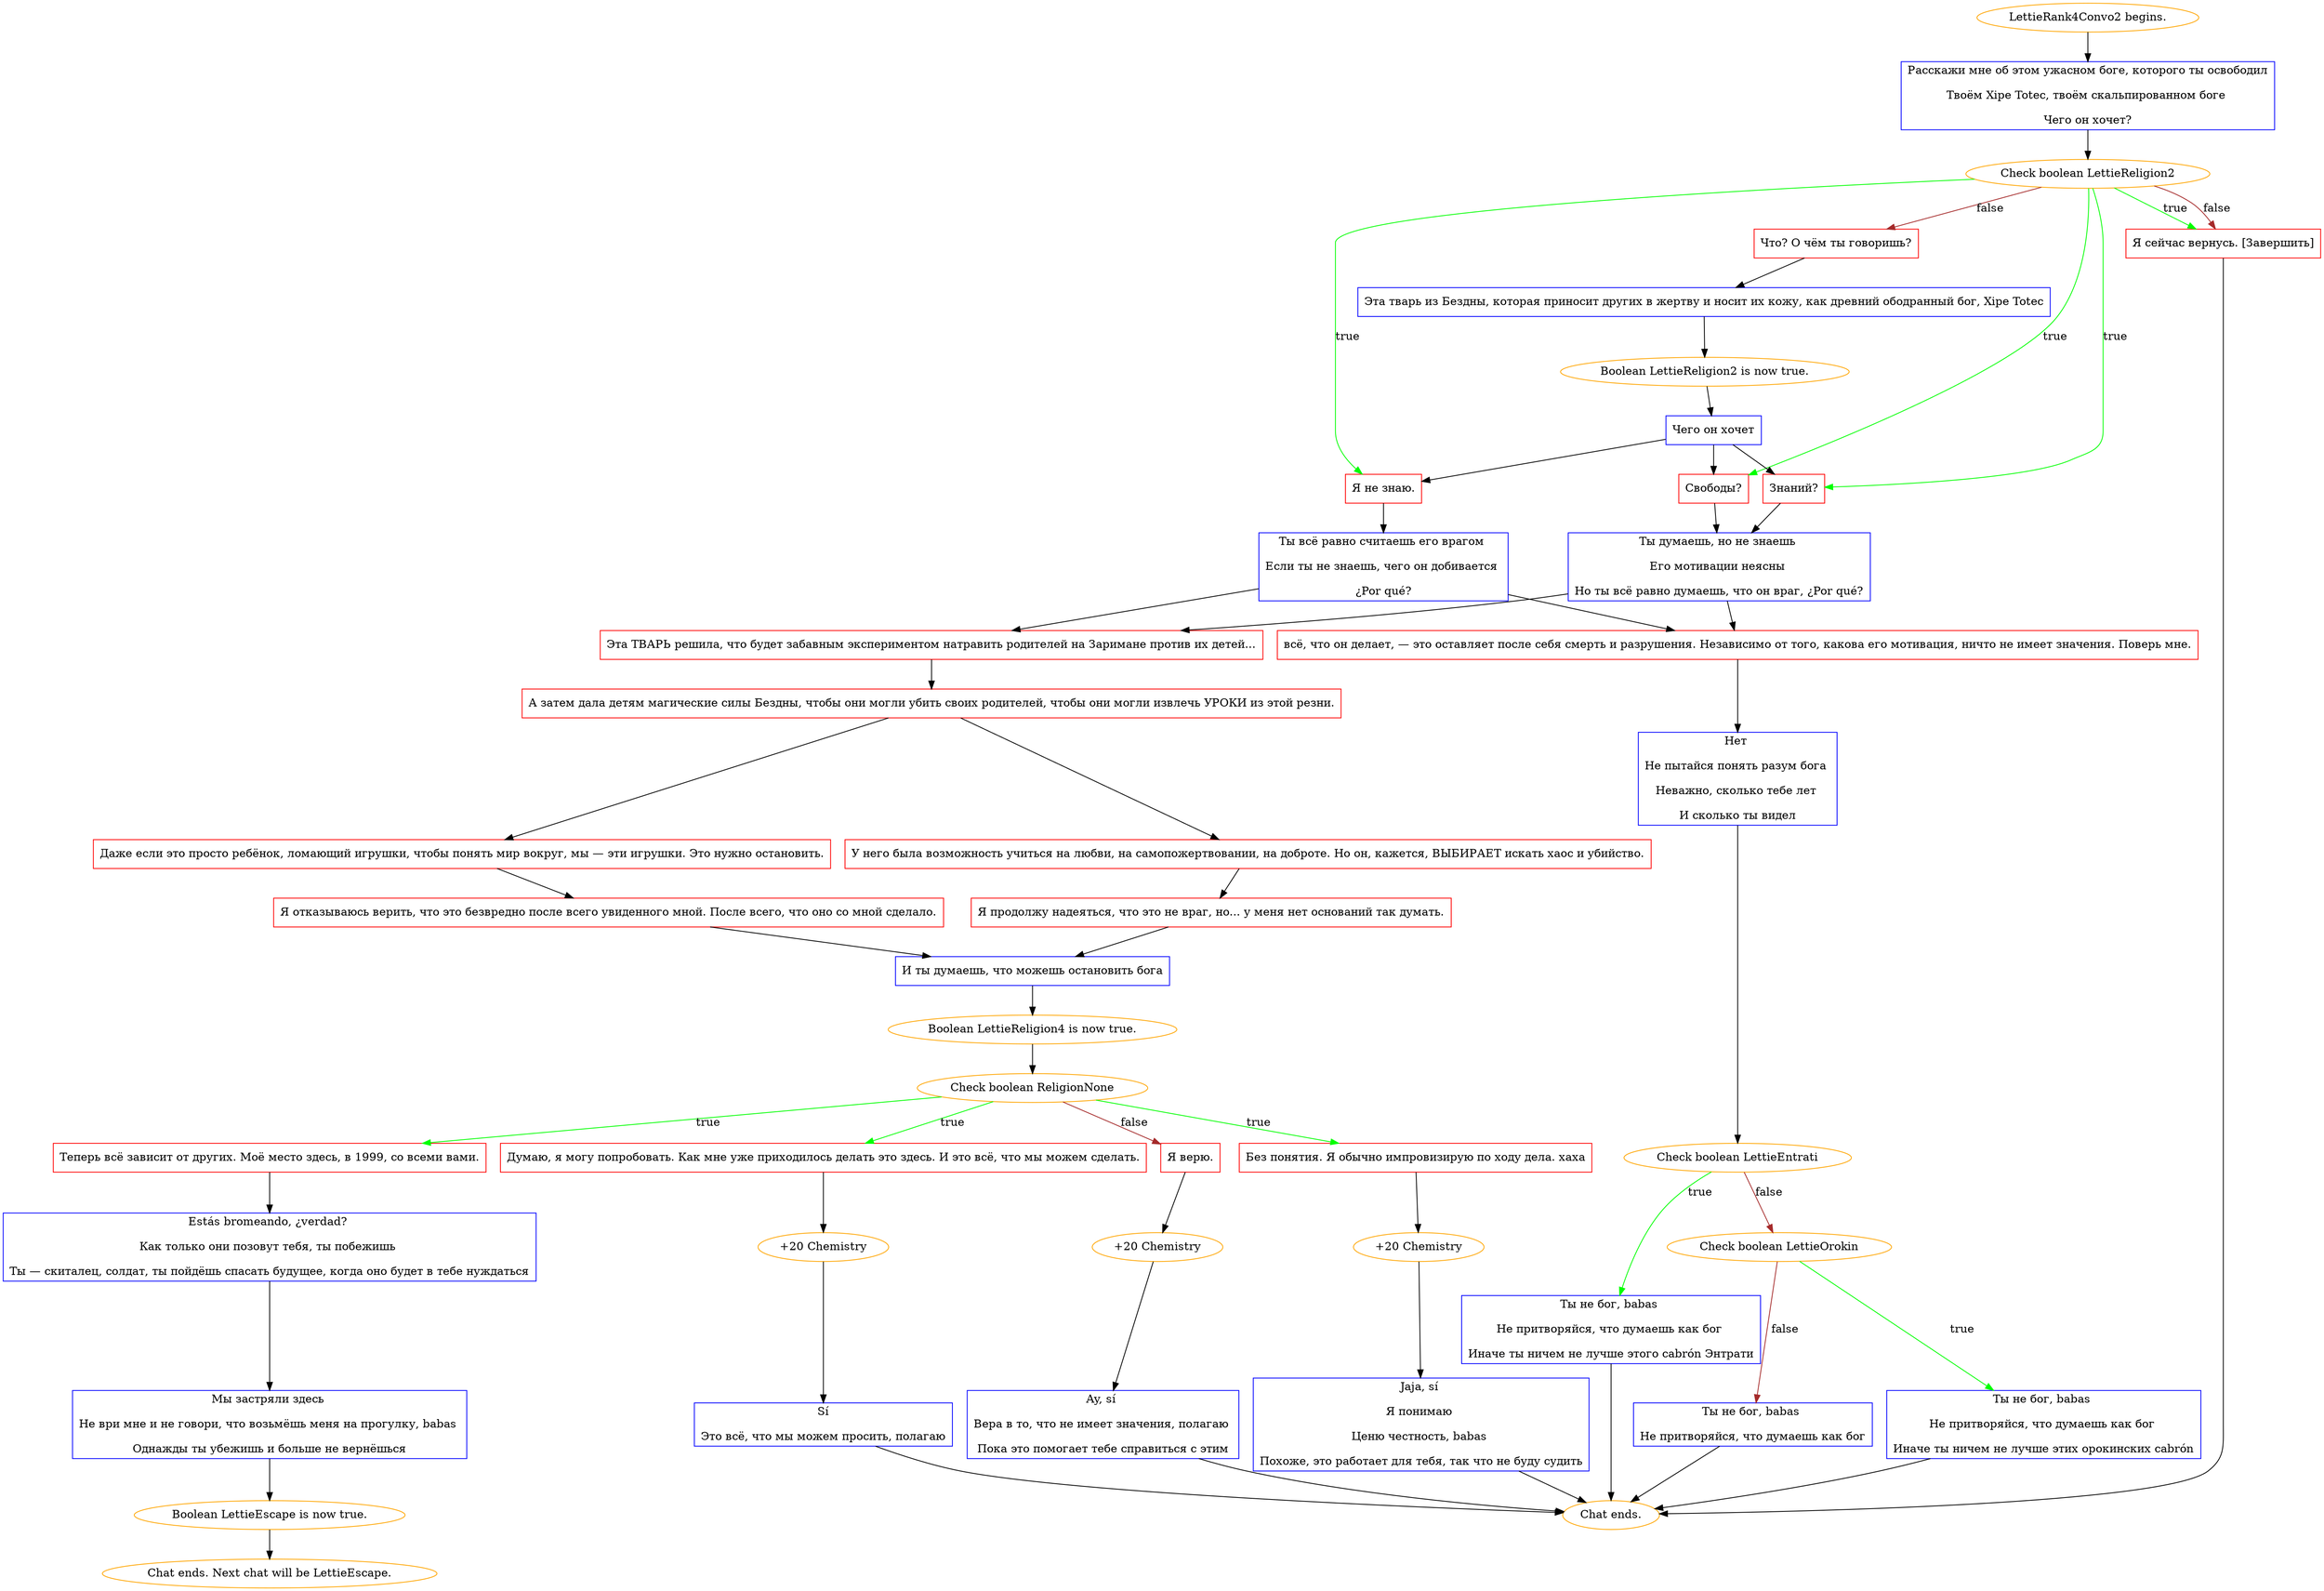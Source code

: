 digraph {
	"LettieRank4Convo2 begins." [color=orange];
		"LettieRank4Convo2 begins." -> j1690325403;
	j1690325403 [label="Расскажи мне об этом ужасном боге, которого ты освободил
Твоём Xipe Totec, твоём скальпированном боге 
Чего он хочет?",shape=box,color=blue];
		j1690325403 -> j1356677054;
	j1356677054 [label="Check boolean LettieReligion2",color=orange];
		j1356677054 -> j619550554 [label=true,color=green];
		j1356677054 -> j2343896027 [label=true,color=green];
		j1356677054 -> j1660576844 [label=true,color=green];
		j1356677054 -> j1836191492 [label=true,color=green];
		j1356677054 -> j3974032420 [label=false,color=brown];
		j1356677054 -> j1836191492 [label=false,color=brown];
	j619550554 [label="Свободы?",shape=box,color=red];
		j619550554 -> j1827160371;
	j2343896027 [label="Знаний?",shape=box,color=red];
		j2343896027 -> j1827160371;
	j1660576844 [label="Я не знаю.",shape=box,color=red];
		j1660576844 -> j3463114091;
	j1836191492 [label="Я сейчас вернусь. [Завершить]",shape=box,color=red];
		j1836191492 -> "Chat ends.";
	j3974032420 [label="Что? О чём ты говоришь?",shape=box,color=red];
		j3974032420 -> j4058625999;
	j1827160371 [label="Ты думаешь, но не знаешь 
Его мотивации неясны 
Но ты всё равно думаешь, что он враг, ¿Por qué?",shape=box,color=blue];
		j1827160371 -> j4041609078;
		j1827160371 -> j2883714083;
	j3463114091 [label="Ты всё равно считаешь его врагом 
Если ты не знаешь, чего он добивается 
¿Por qué?",shape=box,color=blue];
		j3463114091 -> j4041609078;
		j3463114091 -> j2883714083;
	"Chat ends." [color=orange];
	j4058625999 [label="Эта тварь из Бездны, которая приносит других в жертву и носит их кожу, как древний ободранный бог, Xipe Totec",shape=box,color=blue];
		j4058625999 -> j1601186132;
	j4041609078 [label="Эта ТВАРЬ решила, что будет забавным экспериментом натравить родителей на Заримане против их детей...",shape=box,color=red];
		j4041609078 -> j2110563628;
	j2883714083 [label="всё, что он делает, — это оставляет после себя смерть и разрушения. Независимо от того, какова его мотивация, ничто не имеет значения. Поверь мне.",shape=box,color=red];
		j2883714083 -> j3487803757;
	j1601186132 [label="Boolean LettieReligion2 is now true.",color=orange];
		j1601186132 -> j2503457192;
	j2110563628 [label="А затем дала детям магические силы Бездны, чтобы они могли убить своих родителей, чтобы они могли извлечь УРОКИ из этой резни.",shape=box,color=red];
		j2110563628 -> j3037032041;
		j2110563628 -> j2672665176;
	j3487803757 [label="Нет 
Не пытайся понять разум бога 
Неважно, сколько тебе лет 
И сколько ты видел",shape=box,color=blue];
		j3487803757 -> j2154935428;
	j2503457192 [label="Чего он хочет",shape=box,color=blue];
		j2503457192 -> j619550554;
		j2503457192 -> j2343896027;
		j2503457192 -> j1660576844;
	j3037032041 [label="У него была возможность учиться на любви, на самопожертвовании, на доброте. Но он, кажется, ВЫБИРАЕТ искать хаос и убийство.",shape=box,color=red];
		j3037032041 -> j3452968980;
	j2672665176 [label="Даже если это просто ребёнок, ломающий игрушки, чтобы понять мир вокруг, мы — эти игрушки. Это нужно остановить.",shape=box,color=red];
		j2672665176 -> j2643535392;
	j2154935428 [label="Check boolean LettieEntrati",color=orange];
		j2154935428 -> j3948883007 [label=true,color=green];
		j2154935428 -> j2834367091 [label=false,color=brown];
	j3452968980 [label="Я продолжу надеяться, что это не враг, но... у меня нет оснований так думать.",shape=box,color=red];
		j3452968980 -> j3200770217;
	j2643535392 [label="Я отказываюсь верить, что это безвредно после всего увиденного мной. После всего, что оно со мной сделало.",shape=box,color=red];
		j2643535392 -> j3200770217;
	j3948883007 [label="Ты не бог, babas 
Не притворяйся, что думаешь как бог 
Иначе ты ничем не лучше этого cabrón Энтрати",shape=box,color=blue];
		j3948883007 -> "Chat ends.";
	j2834367091 [label="Check boolean LettieOrokin",color=orange];
		j2834367091 -> j4087872746 [label=true,color=green];
		j2834367091 -> j1041601692 [label=false,color=brown];
	j3200770217 [label="И ты думаешь, что можешь остановить бога",shape=box,color=blue];
		j3200770217 -> j1724044313;
	j4087872746 [label="Ты не бог, babas 
Не притворяйся, что думаешь как бог 
Иначе ты ничем не лучше этих орокинских cabrón",shape=box,color=blue];
		j4087872746 -> "Chat ends.";
	j1041601692 [label="Ты не бог, babas 
Не притворяйся, что думаешь как бог",shape=box,color=blue];
		j1041601692 -> "Chat ends.";
	j1724044313 [label="Boolean LettieReligion4 is now true.",color=orange];
		j1724044313 -> j4029075512;
	j4029075512 [label="Check boolean ReligionNone",color=orange];
		j4029075512 -> j3429738902 [label=true,color=green];
		j4029075512 -> j1729429306 [label=true,color=green];
		j4029075512 -> j501130528 [label=true,color=green];
		j4029075512 -> j620796465 [label=false,color=brown];
	j3429738902 [label="Без понятия. Я обычно импровизирую по ходу дела. хаха",shape=box,color=red];
		j3429738902 -> j2420258038;
	j1729429306 [label="Думаю, я могу попробовать. Как мне уже приходилось делать это здесь. И это всё, что мы можем сделать.",shape=box,color=red];
		j1729429306 -> j2519787849;
	j501130528 [label="Теперь всё зависит от других. Моё место здесь, в 1999, со всеми вами.",shape=box,color=red];
		j501130528 -> j3964529150;
	j620796465 [label="Я верю.",shape=box,color=red];
		j620796465 -> j534277719;
	j2420258038 [label="+20 Chemistry",color=orange];
		j2420258038 -> j994495513;
	j2519787849 [label="+20 Chemistry",color=orange];
		j2519787849 -> j2205766159;
	j3964529150 [label="Estás bromeando, ¿verdad? 
Как только они позовут тебя, ты побежишь 
Ты — скиталец, солдат, ты пойдёшь спасать будущее, когда оно будет в тебе нуждаться",shape=box,color=blue];
		j3964529150 -> j4179175499;
	j534277719 [label="+20 Chemistry",color=orange];
		j534277719 -> j1604339503;
	j994495513 [label="Jaja, sí 
Я понимаю 
Ценю честность, babas 
Похоже, это работает для тебя, так что не буду судить",shape=box,color=blue];
		j994495513 -> "Chat ends.";
	j2205766159 [label="Sí
Это всё, что мы можем просить, полагаю",shape=box,color=blue];
		j2205766159 -> "Chat ends.";
	j4179175499 [label="Мы застряли здесь 
Не ври мне и не говори, что возьмёшь меня на прогулку, babas 
Однажды ты убежишь и больше не вернёшься",shape=box,color=blue];
		j4179175499 -> j1464801759;
	j1604339503 [label="Ay, sí 
Вера в то, что не имеет значения, полагаю 
Пока это помогает тебе справиться с этим",shape=box,color=blue];
		j1604339503 -> "Chat ends.";
	j1464801759 [label="Boolean LettieEscape is now true.",color=orange];
		j1464801759 -> "Chat ends. Next chat will be LettieEscape.";
	"Chat ends. Next chat will be LettieEscape." [color=orange];
}